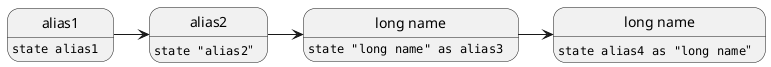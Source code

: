 @startuml
state alias1
state "alias2"
state "long name" as alias3
state alias4 as "long name"

alias1 : ""state alias1""
alias2 : ""state "alias2"""
alias3 : ""state "long name" as alias3""
alias4 : ""state alias4 as "long name"""

alias1 -> alias2
alias2 -> alias3
alias3 -> alias4
@enduml

////////////////////////////
